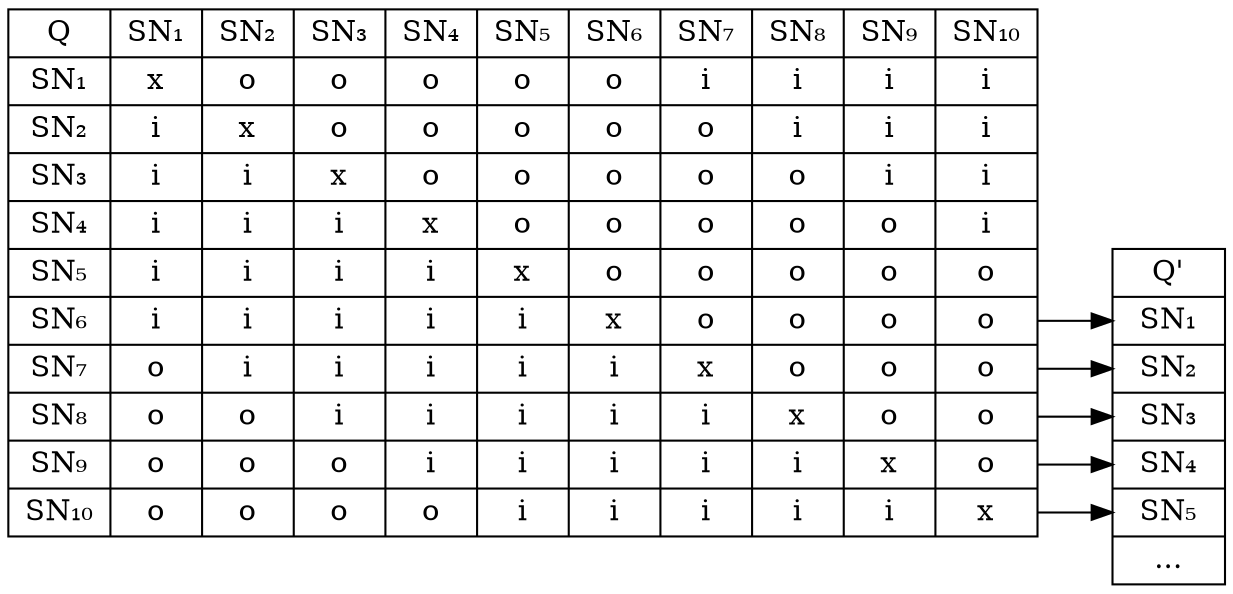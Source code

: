 digraph bqcomm {
    node [shape=record];

    q0 [label="{{  Q  | SN₁ | SN₂ | SN₃ | SN₄ | SN₅ | SN₆ | SN₇ | SN₈ | SN₉ | SN₁₀}
             | { SN₁ |  x  |  i  |  i  |  i  |  i  |  i  |  o  |  o  |  o  |  o  }
             | { SN₂ |  o  |  x  |  i  |  i  |  i  |  i  |  i  |  o  |  o  |  o  }
             | { SN₃ |  o  |  o  |  x  |  i  |  i  |  i  |  i  |  i  |  o  |  o  }
             | { SN₄ |  o  |  o  |  o  |  x  |  i  |  i  |  i  |  i  |  i  |  o  }
             | { SN₅ |  o  |  o  |  o  |  o  |  x  |  i  |  i  |  i  |  i  |  i  }
             | { SN₆ |  o  |  o  |  o  |  o  |  o  |  x  |  i  |  i  |  i  |  i  }
             | { SN₇ |  i  |  o  |  o  |  o  |  o  |  o  |  x  |  i  |  i  |  i  }
             | { SN₈ |  i  |  i  |  o  |  o  |  o  |  o  |  o  |  x  |  i  |  i  }
             | { SN₉ |  i  |  i  |  i  |  o  |  o  |  o  |  o  |  o  |  x  |  i  }
             | { SN₁₀|  i  |  i  |  i  |  i  |  o  |<x1>o|<x2>o|<x3>o|<x4>o|<x5>x}}
    "]
    q1 [label="Q' | <i1> SN₁ | <i2> SN₂ | <i3> SN₃ | <i4> SN₄ | <i5> SN₅ | ..."];
    q0:x1 -> q1:i1
    q0:x2 -> q1:i2
    q0:x3 -> q1:i3
    q0:x4 -> q1:i4
    q0:x5 -> q1:i5

    rankdir=LR;
}
    
